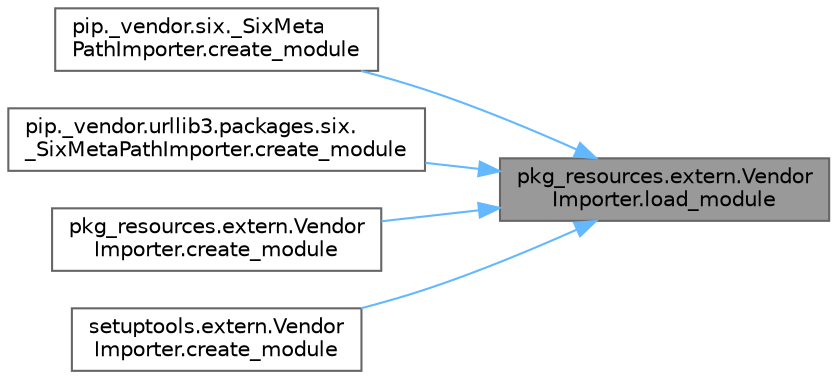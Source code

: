 digraph "pkg_resources.extern.VendorImporter.load_module"
{
 // LATEX_PDF_SIZE
  bgcolor="transparent";
  edge [fontname=Helvetica,fontsize=10,labelfontname=Helvetica,labelfontsize=10];
  node [fontname=Helvetica,fontsize=10,shape=box,height=0.2,width=0.4];
  rankdir="RL";
  Node1 [id="Node000001",label="pkg_resources.extern.Vendor\lImporter.load_module",height=0.2,width=0.4,color="gray40", fillcolor="grey60", style="filled", fontcolor="black",tooltip=" "];
  Node1 -> Node2 [id="edge1_Node000001_Node000002",dir="back",color="steelblue1",style="solid",tooltip=" "];
  Node2 [id="Node000002",label="pip._vendor.six._SixMeta\lPathImporter.create_module",height=0.2,width=0.4,color="grey40", fillcolor="white", style="filled",URL="$classpip_1_1__vendor_1_1six_1_1___six_meta_path_importer.html#ae8c21de6f36ed8ac6e035417a9971f92",tooltip=" "];
  Node1 -> Node3 [id="edge2_Node000001_Node000003",dir="back",color="steelblue1",style="solid",tooltip=" "];
  Node3 [id="Node000003",label="pip._vendor.urllib3.packages.six.\l_SixMetaPathImporter.create_module",height=0.2,width=0.4,color="grey40", fillcolor="white", style="filled",URL="$classpip_1_1__vendor_1_1urllib3_1_1packages_1_1six_1_1___six_meta_path_importer.html#ab65372141ada5641b65bfb0a0d880213",tooltip=" "];
  Node1 -> Node4 [id="edge3_Node000001_Node000004",dir="back",color="steelblue1",style="solid",tooltip=" "];
  Node4 [id="Node000004",label="pkg_resources.extern.Vendor\lImporter.create_module",height=0.2,width=0.4,color="grey40", fillcolor="white", style="filled",URL="$classpkg__resources_1_1extern_1_1_vendor_importer.html#acc33bc319fa6eacc92b341bd5fdcf80b",tooltip=" "];
  Node1 -> Node5 [id="edge4_Node000001_Node000005",dir="back",color="steelblue1",style="solid",tooltip=" "];
  Node5 [id="Node000005",label="setuptools.extern.Vendor\lImporter.create_module",height=0.2,width=0.4,color="grey40", fillcolor="white", style="filled",URL="$classsetuptools_1_1extern_1_1_vendor_importer.html#a8c283626f39840cb004010ff1fb5368e",tooltip=" "];
}
